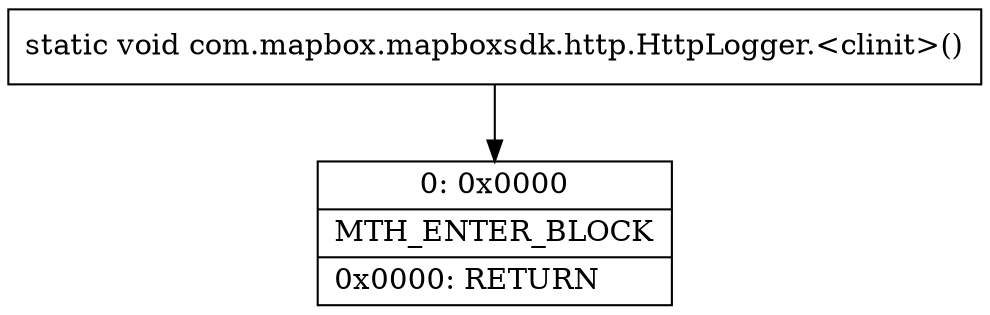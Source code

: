 digraph "CFG forcom.mapbox.mapboxsdk.http.HttpLogger.\<clinit\>()V" {
Node_0 [shape=record,label="{0\:\ 0x0000|MTH_ENTER_BLOCK\l|0x0000: RETURN   \l}"];
MethodNode[shape=record,label="{static void com.mapbox.mapboxsdk.http.HttpLogger.\<clinit\>() }"];
MethodNode -> Node_0;
}

